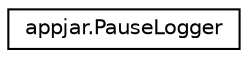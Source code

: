 digraph "Graphical Class Hierarchy"
{
  edge [fontname="Helvetica",fontsize="10",labelfontname="Helvetica",labelfontsize="10"];
  node [fontname="Helvetica",fontsize="10",shape=record];
  rankdir="LR";
  Node0 [label="appjar.PauseLogger",height=0.2,width=0.4,color="black", fillcolor="white", style="filled",URL="$classappjar_1_1_pause_logger.html"];
}
